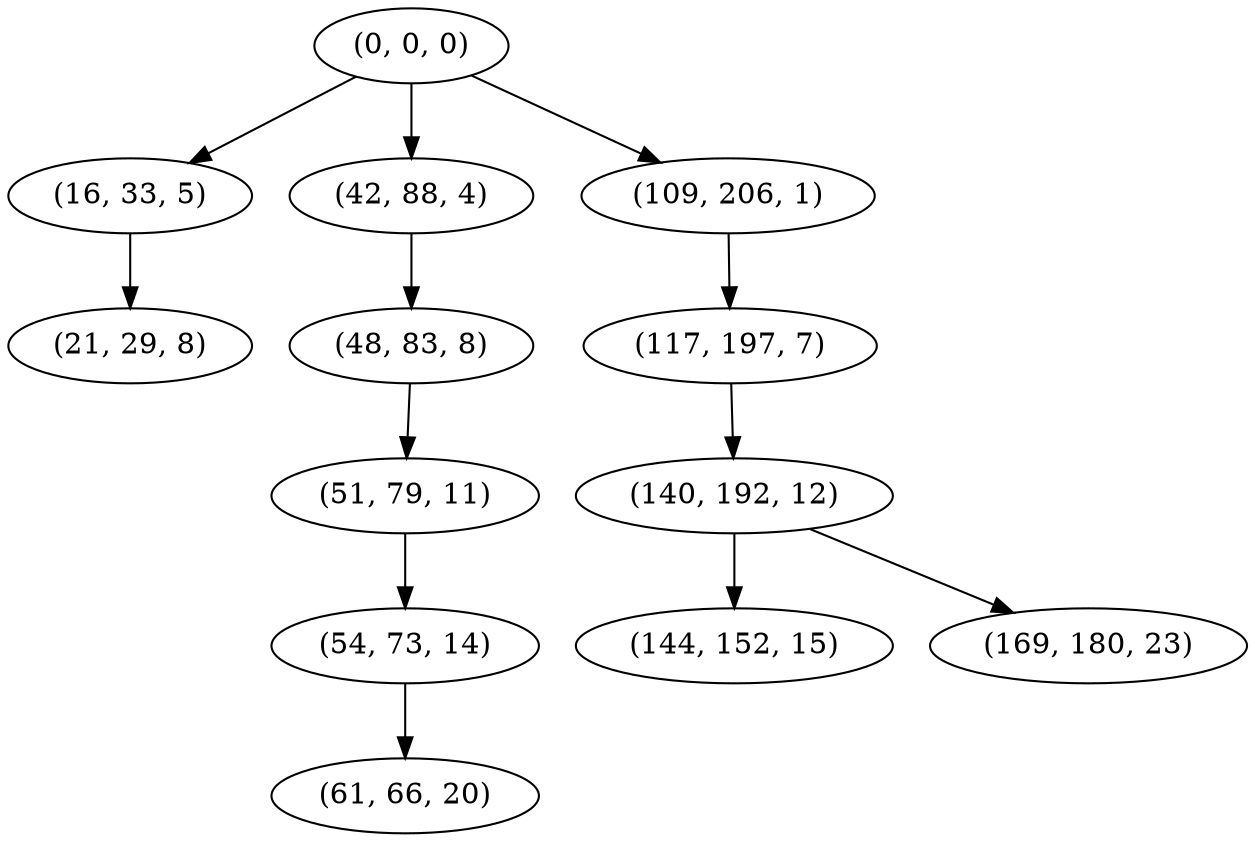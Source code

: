 digraph tree {
    "(0, 0, 0)";
    "(16, 33, 5)";
    "(21, 29, 8)";
    "(42, 88, 4)";
    "(48, 83, 8)";
    "(51, 79, 11)";
    "(54, 73, 14)";
    "(61, 66, 20)";
    "(109, 206, 1)";
    "(117, 197, 7)";
    "(140, 192, 12)";
    "(144, 152, 15)";
    "(169, 180, 23)";
    "(0, 0, 0)" -> "(16, 33, 5)";
    "(0, 0, 0)" -> "(42, 88, 4)";
    "(0, 0, 0)" -> "(109, 206, 1)";
    "(16, 33, 5)" -> "(21, 29, 8)";
    "(42, 88, 4)" -> "(48, 83, 8)";
    "(48, 83, 8)" -> "(51, 79, 11)";
    "(51, 79, 11)" -> "(54, 73, 14)";
    "(54, 73, 14)" -> "(61, 66, 20)";
    "(109, 206, 1)" -> "(117, 197, 7)";
    "(117, 197, 7)" -> "(140, 192, 12)";
    "(140, 192, 12)" -> "(144, 152, 15)";
    "(140, 192, 12)" -> "(169, 180, 23)";
}
